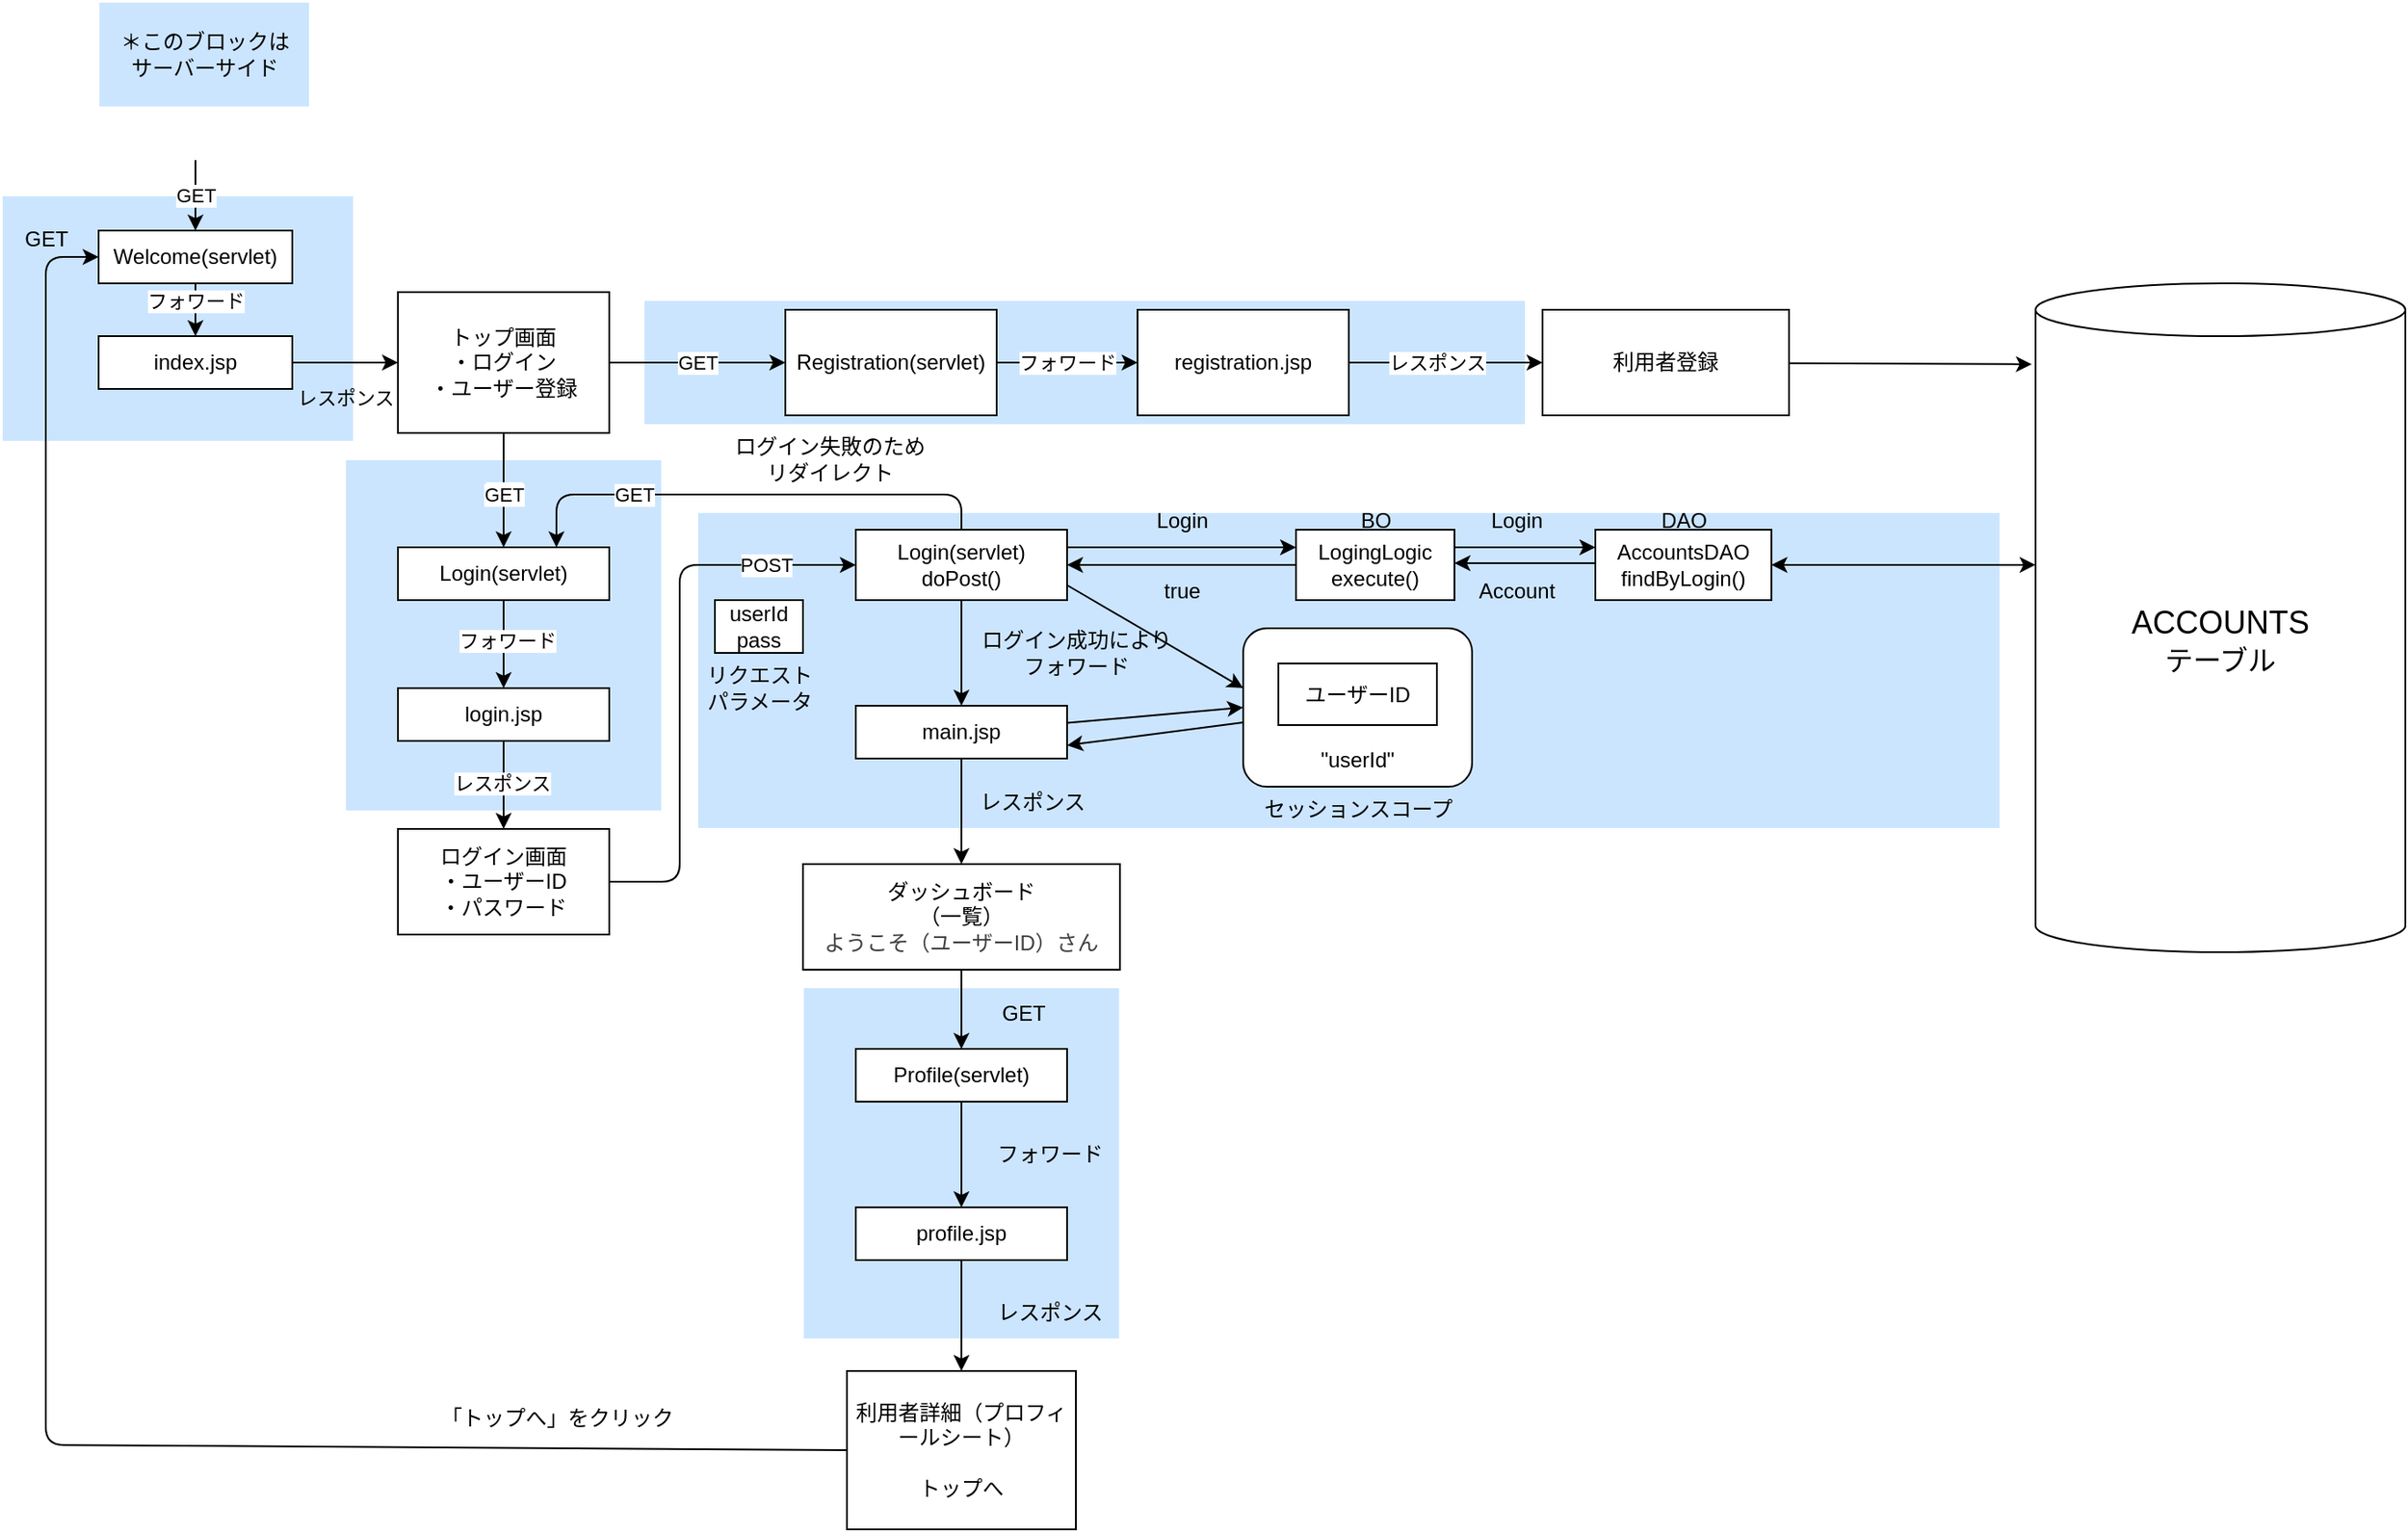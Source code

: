 <mxfile>
    <diagram id="0TfHyEb_RxeBv3fJQ6QV" name="ページ1">
        <mxGraphModel dx="748" dy="1830" grid="1" gridSize="10" guides="1" tooltips="1" connect="1" arrows="1" fold="1" page="1" pageScale="1" pageWidth="827" pageHeight="1169" math="0" shadow="0">
            <root>
                <mxCell id="0"/>
                <mxCell id="1" parent="0"/>
                <mxCell id="121" value="" style="rounded=0;whiteSpace=wrap;html=1;fillColor=#CCE5FF;strokeColor=none;" parent="1" vertex="1">
                    <mxGeometry x="380" y="70" width="500" height="70" as="geometry"/>
                </mxCell>
                <mxCell id="97" value="" style="rounded=0;whiteSpace=wrap;html=1;fillColor=#CCE5FF;strokeColor=#FFFFFF;" parent="1" vertex="1">
                    <mxGeometry x="470" y="460" width="180" height="200" as="geometry"/>
                </mxCell>
                <mxCell id="96" value="" style="rounded=0;whiteSpace=wrap;html=1;fillColor=#CCE5FF;strokeColor=#FFFFFF;" parent="1" vertex="1">
                    <mxGeometry x="410" y="190" width="740" height="180" as="geometry"/>
                </mxCell>
                <mxCell id="92" value="" style="rounded=0;whiteSpace=wrap;html=1;fillColor=#CCE5FF;strokeColor=#FFFFFF;" parent="1" vertex="1">
                    <mxGeometry x="210" y="160" width="180" height="200" as="geometry"/>
                </mxCell>
                <mxCell id="88" value="" style="rounded=0;whiteSpace=wrap;html=1;fillColor=#CCE5FF;strokeColor=#FFFFFF;" parent="1" vertex="1">
                    <mxGeometry x="15" y="10" width="200" height="140" as="geometry"/>
                </mxCell>
                <mxCell id="74" style="edgeStyle=none;html=1;entryX=0.5;entryY=0;entryDx=0;entryDy=0;" parent="1" source="3" target="75" edge="1">
                    <mxGeometry relative="1" as="geometry"/>
                </mxCell>
                <mxCell id="3" value="&lt;div&gt;&lt;span style=&quot;background-color: transparent;&quot;&gt;ダッシュボード&lt;/span&gt;&lt;/div&gt;&lt;div&gt;（一覧）&lt;/div&gt;&lt;div&gt;&lt;span style=&quot;color: rgb(63, 63, 63);&quot;&gt;ようこそ&lt;/span&gt;&lt;span style=&quot;color: rgb(63, 63, 63); background-color: transparent;&quot;&gt;（ユーザーID）さん&lt;/span&gt;&lt;/div&gt;" style="rounded=0;whiteSpace=wrap;html=1;" parent="1" vertex="1">
                    <mxGeometry x="470" y="390" width="180" height="60" as="geometry"/>
                </mxCell>
                <mxCell id="5" value="利用者登録" style="rounded=0;whiteSpace=wrap;html=1;" parent="1" vertex="1">
                    <mxGeometry x="890" y="75" width="140" height="60" as="geometry"/>
                </mxCell>
                <mxCell id="81" style="edgeStyle=none;html=1;entryX=0;entryY=0.5;entryDx=0;entryDy=0;exitX=0;exitY=0.5;exitDx=0;exitDy=0;" parent="1" source="7" target="29" edge="1">
                    <mxGeometry relative="1" as="geometry">
                        <mxPoint x="495" y="718" as="sourcePoint"/>
                        <Array as="points">
                            <mxPoint x="40" y="720"/>
                            <mxPoint x="40" y="45"/>
                        </Array>
                    </mxGeometry>
                </mxCell>
                <mxCell id="7" value="利用者詳細&lt;span style=&quot;background-color: transparent;&quot;&gt;（プロフィールシート）&lt;/span&gt;&lt;div&gt;&lt;span style=&quot;background-color: transparent;&quot;&gt;&lt;br&gt;&lt;/span&gt;&lt;/div&gt;&lt;div&gt;&lt;span style=&quot;background-color: transparent;&quot;&gt;トップへ&lt;/span&gt;&lt;/div&gt;" style="rounded=0;whiteSpace=wrap;html=1;" parent="1" vertex="1">
                    <mxGeometry x="495" y="678" width="130" height="90" as="geometry"/>
                </mxCell>
                <mxCell id="27" value="" style="endArrow=classic;html=1;entryX=0.5;entryY=0;entryDx=0;entryDy=0;" parent="1" target="29" edge="1">
                    <mxGeometry width="50" height="50" relative="1" as="geometry">
                        <mxPoint x="125" y="-10" as="sourcePoint"/>
                        <mxPoint x="120" y="30" as="targetPoint"/>
                    </mxGeometry>
                </mxCell>
                <mxCell id="28" value="GET" style="edgeLabel;html=1;align=center;verticalAlign=middle;resizable=0;points=[];" parent="27" vertex="1" connectable="0">
                    <mxGeometry x="-0.2" y="-1" relative="1" as="geometry">
                        <mxPoint x="1" y="4" as="offset"/>
                    </mxGeometry>
                </mxCell>
                <mxCell id="29" value="Welcome(servlet)" style="rounded=0;whiteSpace=wrap;html=1;" parent="1" vertex="1">
                    <mxGeometry x="70" y="30" width="110" height="30" as="geometry"/>
                </mxCell>
                <mxCell id="30" value="" style="endArrow=classic;html=1;exitX=0.5;exitY=1;exitDx=0;exitDy=0;" parent="1" source="29" target="31" edge="1">
                    <mxGeometry width="50" height="50" relative="1" as="geometry">
                        <mxPoint x="110" y="120" as="sourcePoint"/>
                        <mxPoint x="160" y="70" as="targetPoint"/>
                    </mxGeometry>
                </mxCell>
                <mxCell id="33" value="フォワード" style="edgeLabel;html=1;align=center;verticalAlign=middle;resizable=0;points=[];" parent="30" vertex="1" connectable="0">
                    <mxGeometry x="-0.2" y="2" relative="1" as="geometry">
                        <mxPoint x="-2" y="-2" as="offset"/>
                    </mxGeometry>
                </mxCell>
                <mxCell id="31" value="index.jsp" style="rounded=0;whiteSpace=wrap;html=1;" parent="1" vertex="1">
                    <mxGeometry x="70" y="90" width="110" height="30" as="geometry"/>
                </mxCell>
                <mxCell id="37" style="edgeStyle=none;html=1;entryX=0.5;entryY=0;entryDx=0;entryDy=0;" parent="1" source="34" target="36" edge="1">
                    <mxGeometry relative="1" as="geometry"/>
                </mxCell>
                <mxCell id="39" value="Text" style="edgeLabel;html=1;align=center;verticalAlign=middle;resizable=0;points=[];" parent="37" vertex="1" connectable="0">
                    <mxGeometry x="0.046" relative="1" as="geometry">
                        <mxPoint as="offset"/>
                    </mxGeometry>
                </mxCell>
                <mxCell id="41" value="GET" style="edgeLabel;html=1;align=center;verticalAlign=middle;resizable=0;points=[];" parent="37" vertex="1" connectable="0">
                    <mxGeometry x="0.077" y="2" relative="1" as="geometry">
                        <mxPoint x="-2" as="offset"/>
                    </mxGeometry>
                </mxCell>
                <mxCell id="104" value="" style="edgeStyle=none;html=1;" parent="1" source="34" target="98" edge="1">
                    <mxGeometry relative="1" as="geometry"/>
                </mxCell>
                <mxCell id="105" value="GET" style="edgeLabel;html=1;align=center;verticalAlign=middle;resizable=0;points=[];" parent="104" vertex="1" connectable="0">
                    <mxGeometry x="-0.04" y="3" relative="1" as="geometry">
                        <mxPoint x="2" y="3" as="offset"/>
                    </mxGeometry>
                </mxCell>
                <mxCell id="34" value="トップ画面&lt;div&gt;&lt;span style=&quot;background-color: transparent;&quot;&gt;・ログイン&lt;/span&gt;&lt;/div&gt;&lt;div&gt;&lt;span style=&quot;background-color: transparent;&quot;&gt;・ユーザー登録&lt;/span&gt;&lt;/div&gt;" style="rounded=0;whiteSpace=wrap;html=1;align=center;" parent="1" vertex="1">
                    <mxGeometry x="240" y="65" width="120" height="80" as="geometry"/>
                </mxCell>
                <mxCell id="35" style="edgeStyle=none;html=1;exitX=1;exitY=0.5;exitDx=0;exitDy=0;entryX=0;entryY=0.5;entryDx=0;entryDy=0;" parent="1" source="31" target="34" edge="1">
                    <mxGeometry relative="1" as="geometry"/>
                </mxCell>
                <mxCell id="43" style="edgeStyle=none;html=1;exitX=0.5;exitY=1;exitDx=0;exitDy=0;entryX=0.5;entryY=0;entryDx=0;entryDy=0;" parent="1" source="36" target="42" edge="1">
                    <mxGeometry relative="1" as="geometry"/>
                </mxCell>
                <mxCell id="44" value="フォワード" style="edgeLabel;html=1;align=center;verticalAlign=middle;resizable=0;points=[];" parent="43" vertex="1" connectable="0">
                    <mxGeometry x="-0.08" y="2" relative="1" as="geometry">
                        <mxPoint as="offset"/>
                    </mxGeometry>
                </mxCell>
                <mxCell id="36" value="Login(servlet)" style="rounded=0;whiteSpace=wrap;html=1;" parent="1" vertex="1">
                    <mxGeometry x="240" y="210" width="120" height="30" as="geometry"/>
                </mxCell>
                <mxCell id="46" value="" style="edgeStyle=none;html=1;" parent="1" source="42" target="45" edge="1">
                    <mxGeometry relative="1" as="geometry"/>
                </mxCell>
                <mxCell id="47" value="レスポンス" style="edgeLabel;html=1;align=center;verticalAlign=middle;resizable=0;points=[];" parent="46" vertex="1" connectable="0">
                    <mxGeometry x="-0.067" y="-1" relative="1" as="geometry">
                        <mxPoint as="offset"/>
                    </mxGeometry>
                </mxCell>
                <mxCell id="42" value="login.jsp" style="rounded=0;whiteSpace=wrap;html=1;" parent="1" vertex="1">
                    <mxGeometry x="240" y="290" width="120" height="30" as="geometry"/>
                </mxCell>
                <mxCell id="49" style="edgeStyle=none;html=1;exitX=1;exitY=0.5;exitDx=0;exitDy=0;entryX=0;entryY=0.5;entryDx=0;entryDy=0;" parent="1" source="45" target="48" edge="1">
                    <mxGeometry relative="1" as="geometry">
                        <Array as="points">
                            <mxPoint x="400" y="400"/>
                            <mxPoint x="400" y="220"/>
                        </Array>
                    </mxGeometry>
                </mxCell>
                <mxCell id="50" value="POST" style="edgeLabel;html=1;align=center;verticalAlign=middle;resizable=0;points=[];" parent="49" vertex="1" connectable="0">
                    <mxGeometry x="0.536" y="-1" relative="1" as="geometry">
                        <mxPoint x="23" y="-1" as="offset"/>
                    </mxGeometry>
                </mxCell>
                <mxCell id="45" value="ログイン画面&lt;div&gt;・ユーザーID&lt;/div&gt;&lt;div&gt;・パスワード&lt;/div&gt;" style="rounded=0;whiteSpace=wrap;html=1;" parent="1" vertex="1">
                    <mxGeometry x="240" y="370" width="120" height="60" as="geometry"/>
                </mxCell>
                <mxCell id="55" style="edgeStyle=none;html=1;exitX=0.5;exitY=0;exitDx=0;exitDy=0;" parent="1" source="48" edge="1">
                    <mxGeometry relative="1" as="geometry">
                        <mxPoint x="330" y="210" as="targetPoint"/>
                        <Array as="points">
                            <mxPoint x="560" y="180"/>
                            <mxPoint x="330" y="180"/>
                        </Array>
                    </mxGeometry>
                </mxCell>
                <mxCell id="58" value="GET" style="edgeLabel;html=1;align=center;verticalAlign=middle;resizable=0;points=[];" parent="55" vertex="1" connectable="0">
                    <mxGeometry x="0.476" relative="1" as="geometry">
                        <mxPoint as="offset"/>
                    </mxGeometry>
                </mxCell>
                <mxCell id="60" style="edgeStyle=none;html=1;exitX=0.5;exitY=1;exitDx=0;exitDy=0;" parent="1" source="48" target="59" edge="1">
                    <mxGeometry relative="1" as="geometry"/>
                </mxCell>
                <mxCell id="70" style="edgeStyle=none;html=1;exitX=1;exitY=0.5;exitDx=0;exitDy=0;entryX=0;entryY=0.25;entryDx=0;entryDy=0;" parent="1" edge="1">
                    <mxGeometry relative="1" as="geometry">
                        <mxPoint x="620" y="231.5" as="sourcePoint"/>
                        <mxPoint x="720" y="290" as="targetPoint"/>
                    </mxGeometry>
                </mxCell>
                <mxCell id="48" value="Login(servlet)&lt;div&gt;doPost()&lt;/div&gt;" style="rounded=0;whiteSpace=wrap;html=1;" parent="1" vertex="1">
                    <mxGeometry x="500" y="200" width="120" height="40" as="geometry"/>
                </mxCell>
                <mxCell id="51" value="userId&lt;div&gt;pass&lt;/div&gt;" style="rounded=0;whiteSpace=wrap;html=1;" parent="1" vertex="1">
                    <mxGeometry x="420" y="240" width="50" height="30" as="geometry"/>
                </mxCell>
                <mxCell id="54" value="リクエスト&lt;div&gt;パラメータ&lt;/div&gt;" style="text;html=1;align=center;verticalAlign=middle;resizable=0;points=[];autosize=1;strokeColor=none;fillColor=none;" parent="1" vertex="1">
                    <mxGeometry x="405" y="270" width="80" height="40" as="geometry"/>
                </mxCell>
                <mxCell id="56" value="ログイン失敗のため&lt;div&gt;リダイレクト&lt;/div&gt;" style="text;html=1;align=center;verticalAlign=middle;resizable=0;points=[];autosize=1;strokeColor=none;fillColor=none;" parent="1" vertex="1">
                    <mxGeometry x="420" y="140" width="130" height="40" as="geometry"/>
                </mxCell>
                <mxCell id="62" style="edgeStyle=none;html=1;exitX=0.5;exitY=1;exitDx=0;exitDy=0;entryX=0.5;entryY=0;entryDx=0;entryDy=0;" parent="1" source="59" target="3" edge="1">
                    <mxGeometry relative="1" as="geometry"/>
                </mxCell>
                <mxCell id="110" style="edgeStyle=none;html=1;entryX=0;entryY=0.5;entryDx=0;entryDy=0;" parent="1" source="59" target="65" edge="1">
                    <mxGeometry relative="1" as="geometry"/>
                </mxCell>
                <mxCell id="59" value="main.jsp" style="rounded=0;whiteSpace=wrap;html=1;" parent="1" vertex="1">
                    <mxGeometry x="500" y="300" width="120" height="30" as="geometry"/>
                </mxCell>
                <mxCell id="61" value="ログイン成功により&lt;div&gt;フォワード&lt;/div&gt;" style="text;html=1;align=center;verticalAlign=middle;resizable=0;points=[];autosize=1;strokeColor=none;fillColor=none;" parent="1" vertex="1">
                    <mxGeometry x="560" y="250" width="130" height="40" as="geometry"/>
                </mxCell>
                <mxCell id="63" value="レスポンス" style="text;html=1;align=center;verticalAlign=middle;resizable=0;points=[];autosize=1;strokeColor=none;fillColor=none;" parent="1" vertex="1">
                    <mxGeometry x="560" y="340" width="80" height="30" as="geometry"/>
                </mxCell>
                <mxCell id="69" value="" style="group" parent="1" vertex="1" connectable="0">
                    <mxGeometry x="720" y="256" width="130" height="118" as="geometry"/>
                </mxCell>
                <mxCell id="65" value="" style="rounded=1;whiteSpace=wrap;html=1;" parent="69" vertex="1">
                    <mxGeometry width="130" height="90" as="geometry"/>
                </mxCell>
                <mxCell id="66" value="ユーザーID" style="rounded=0;whiteSpace=wrap;html=1;movable=1;resizable=1;rotatable=1;deletable=1;editable=1;locked=0;connectable=1;" parent="69" vertex="1">
                    <mxGeometry x="20" y="20" width="90" height="35" as="geometry"/>
                </mxCell>
                <mxCell id="67" value="&quot;userId&quot;" style="text;html=1;align=center;verticalAlign=middle;whiteSpace=wrap;rounded=0;movable=0;resizable=0;rotatable=0;deletable=0;editable=0;locked=1;connectable=0;" parent="69" vertex="1">
                    <mxGeometry x="35" y="60" width="60" height="30" as="geometry"/>
                </mxCell>
                <mxCell id="68" value="セッションスコープ" style="text;html=1;align=center;verticalAlign=middle;resizable=0;points=[];autosize=1;strokeColor=none;fillColor=none;" parent="69" vertex="1">
                    <mxGeometry y="88" width="130" height="30" as="geometry"/>
                </mxCell>
                <mxCell id="80" style="edgeStyle=none;html=1;exitX=0.5;exitY=1;exitDx=0;exitDy=0;entryX=0.5;entryY=0;entryDx=0;entryDy=0;" parent="1" source="73" target="7" edge="1">
                    <mxGeometry relative="1" as="geometry"/>
                </mxCell>
                <mxCell id="73" value="profile.jsp" style="rounded=0;whiteSpace=wrap;html=1;" parent="1" vertex="1">
                    <mxGeometry x="500" y="585" width="120" height="30" as="geometry"/>
                </mxCell>
                <mxCell id="79" style="edgeStyle=none;html=1;exitX=0.5;exitY=1;exitDx=0;exitDy=0;entryX=0.5;entryY=0;entryDx=0;entryDy=0;" parent="1" source="75" target="73" edge="1">
                    <mxGeometry relative="1" as="geometry"/>
                </mxCell>
                <mxCell id="75" value="Profile(servlet)" style="rounded=0;whiteSpace=wrap;html=1;" parent="1" vertex="1">
                    <mxGeometry x="500" y="495" width="120" height="30" as="geometry"/>
                </mxCell>
                <mxCell id="76" value="フォワード" style="text;html=1;align=center;verticalAlign=middle;resizable=0;points=[];autosize=1;strokeColor=none;fillColor=none;" parent="1" vertex="1">
                    <mxGeometry x="570" y="540" width="80" height="30" as="geometry"/>
                </mxCell>
                <mxCell id="77" value="レスポンス" style="text;html=1;align=center;verticalAlign=middle;resizable=0;points=[];autosize=1;strokeColor=none;fillColor=none;" parent="1" vertex="1">
                    <mxGeometry x="570" y="630" width="80" height="30" as="geometry"/>
                </mxCell>
                <mxCell id="82" value="GET" style="text;html=1;align=center;verticalAlign=middle;resizable=0;points=[];autosize=1;strokeColor=none;fillColor=none;" parent="1" vertex="1">
                    <mxGeometry x="15" y="20" width="50" height="30" as="geometry"/>
                </mxCell>
                <mxCell id="83" value="「トップへ」をクリック" style="text;html=1;align=center;verticalAlign=middle;resizable=0;points=[];autosize=1;strokeColor=none;fillColor=none;" parent="1" vertex="1">
                    <mxGeometry x="250" y="690" width="160" height="30" as="geometry"/>
                </mxCell>
                <mxCell id="85" value="GET" style="text;html=1;align=center;verticalAlign=middle;resizable=0;points=[];autosize=1;strokeColor=none;fillColor=none;" parent="1" vertex="1">
                    <mxGeometry x="570" y="460" width="50" height="30" as="geometry"/>
                </mxCell>
                <mxCell id="86" value="&lt;font style=&quot;font-size: 11px;&quot;&gt;レスポンス&lt;/font&gt;" style="text;html=1;align=center;verticalAlign=middle;resizable=0;points=[];autosize=1;strokeColor=none;fillColor=none;" parent="1" vertex="1">
                    <mxGeometry x="170" y="110" width="80" height="30" as="geometry"/>
                </mxCell>
                <mxCell id="91" value="" style="group" parent="1" vertex="1" connectable="0">
                    <mxGeometry x="70" y="-100" width="120" height="60" as="geometry"/>
                </mxCell>
                <mxCell id="90" value="" style="rounded=0;whiteSpace=wrap;html=1;fillColor=#CCE5FF;strokeColor=#FFFFFF;" parent="91" vertex="1">
                    <mxGeometry width="120" height="60" as="geometry"/>
                </mxCell>
                <mxCell id="89" value="&lt;div&gt;&lt;span style=&quot;background-color: transparent;&quot;&gt;＊このブロックは&lt;/span&gt;&lt;/div&gt;&lt;div&gt;&lt;span style=&quot;background-color: transparent;&quot;&gt;サーバーサイド&lt;/span&gt;&lt;/div&gt;" style="text;html=1;align=center;verticalAlign=middle;resizable=0;points=[];autosize=1;strokeColor=none;fillColor=none;" parent="91" vertex="1">
                    <mxGeometry y="10" width="120" height="40" as="geometry"/>
                </mxCell>
                <mxCell id="101" style="edgeStyle=none;html=1;entryX=0;entryY=0.5;entryDx=0;entryDy=0;" parent="1" source="98" target="99" edge="1">
                    <mxGeometry relative="1" as="geometry"/>
                </mxCell>
                <mxCell id="106" value="フォワード" style="edgeLabel;html=1;align=center;verticalAlign=middle;resizable=0;points=[];" parent="101" vertex="1" connectable="0">
                    <mxGeometry x="0.15" y="-1" relative="1" as="geometry">
                        <mxPoint x="-6" y="-1" as="offset"/>
                    </mxGeometry>
                </mxCell>
                <mxCell id="98" value="Registration(servlet)" style="rounded=0;whiteSpace=wrap;html=1;" parent="1" vertex="1">
                    <mxGeometry x="460" y="75" width="120" height="60" as="geometry"/>
                </mxCell>
                <mxCell id="102" value="" style="edgeStyle=none;html=1;" parent="1" source="99" target="5" edge="1">
                    <mxGeometry relative="1" as="geometry"/>
                </mxCell>
                <mxCell id="107" value="レスポンス" style="edgeLabel;html=1;align=center;verticalAlign=middle;resizable=0;points=[];" parent="102" vertex="1" connectable="0">
                    <mxGeometry x="0.164" relative="1" as="geometry">
                        <mxPoint x="-14" as="offset"/>
                    </mxGeometry>
                </mxCell>
                <mxCell id="99" value="registration.jsp" style="rounded=0;whiteSpace=wrap;html=1;" parent="1" vertex="1">
                    <mxGeometry x="660" y="75" width="120" height="60" as="geometry"/>
                </mxCell>
                <mxCell id="108" value="&lt;font style=&quot;font-size: 18px;&quot;&gt;ACCOUNTS&lt;/font&gt;&lt;div&gt;&lt;font size=&quot;3&quot;&gt;テーブル&lt;/font&gt;&lt;/div&gt;" style="shape=cylinder3;whiteSpace=wrap;html=1;boundedLbl=1;backgroundOutline=1;size=15;" parent="1" vertex="1">
                    <mxGeometry x="1170" y="60" width="210" height="380" as="geometry"/>
                </mxCell>
                <mxCell id="111" style="edgeStyle=none;html=1;entryX=1;entryY=0.75;entryDx=0;entryDy=0;" parent="1" source="65" target="59" edge="1">
                    <mxGeometry relative="1" as="geometry"/>
                </mxCell>
                <mxCell id="116" value="" style="edgeStyle=none;html=1;" parent="1" edge="1">
                    <mxGeometry relative="1" as="geometry">
                        <mxPoint x="840" y="210" as="sourcePoint"/>
                        <mxPoint x="920" y="210" as="targetPoint"/>
                    </mxGeometry>
                </mxCell>
                <mxCell id="125" style="edgeStyle=none;html=1;exitX=0;exitY=0.5;exitDx=0;exitDy=0;entryX=1;entryY=0.5;entryDx=0;entryDy=0;" parent="1" source="112" target="48" edge="1">
                    <mxGeometry relative="1" as="geometry"/>
                </mxCell>
                <mxCell id="112" value="LogingLogic&lt;div&gt;execute()&lt;/div&gt;" style="rounded=0;whiteSpace=wrap;html=1;" parent="1" vertex="1">
                    <mxGeometry x="750" y="200" width="90" height="40" as="geometry"/>
                </mxCell>
                <mxCell id="113" value="" style="endArrow=classic;html=1;entryX=0;entryY=0.5;entryDx=0;entryDy=0;exitX=1;exitY=0.25;exitDx=0;exitDy=0;" parent="1" source="48" edge="1">
                    <mxGeometry width="50" height="50" relative="1" as="geometry">
                        <mxPoint x="590" y="230" as="sourcePoint"/>
                        <mxPoint x="750" y="210" as="targetPoint"/>
                    </mxGeometry>
                </mxCell>
                <mxCell id="114" value="BO" style="text;html=1;align=center;verticalAlign=middle;resizable=0;points=[];autosize=1;strokeColor=none;fillColor=none;" parent="1" vertex="1">
                    <mxGeometry x="775" y="180" width="40" height="30" as="geometry"/>
                </mxCell>
                <mxCell id="122" style="edgeStyle=none;html=1;exitX=0;exitY=0.75;exitDx=0;exitDy=0;entryX=1;entryY=0.75;entryDx=0;entryDy=0;" parent="1" edge="1">
                    <mxGeometry relative="1" as="geometry">
                        <mxPoint x="920" y="219" as="sourcePoint"/>
                        <mxPoint x="840" y="219" as="targetPoint"/>
                    </mxGeometry>
                </mxCell>
                <mxCell id="115" value="AccountsDAO&lt;div&gt;findByLogin()&lt;/div&gt;" style="rounded=0;whiteSpace=wrap;html=1;" parent="1" vertex="1">
                    <mxGeometry x="920" y="200" width="100" height="40" as="geometry"/>
                </mxCell>
                <mxCell id="117" value="DAO" style="text;html=1;align=center;verticalAlign=middle;resizable=0;points=[];autosize=1;strokeColor=none;fillColor=none;" parent="1" vertex="1">
                    <mxGeometry x="945" y="180" width="50" height="30" as="geometry"/>
                </mxCell>
                <mxCell id="119" value="" style="endArrow=classic;startArrow=classic;html=1;entryX=0;entryY=0.421;entryDx=0;entryDy=0;entryPerimeter=0;" parent="1" target="108" edge="1">
                    <mxGeometry width="50" height="50" relative="1" as="geometry">
                        <mxPoint x="1020" y="220" as="sourcePoint"/>
                        <mxPoint x="1070" y="170" as="targetPoint"/>
                    </mxGeometry>
                </mxCell>
                <mxCell id="120" style="edgeStyle=none;html=1;entryX=-0.01;entryY=0.121;entryDx=0;entryDy=0;entryPerimeter=0;" parent="1" source="5" target="108" edge="1">
                    <mxGeometry relative="1" as="geometry"/>
                </mxCell>
                <mxCell id="123" value="Login" style="text;html=1;align=center;verticalAlign=middle;resizable=0;points=[];autosize=1;strokeColor=none;fillColor=none;" parent="1" vertex="1">
                    <mxGeometry x="660" y="180" width="50" height="30" as="geometry"/>
                </mxCell>
                <mxCell id="124" value="Login" style="text;html=1;align=center;verticalAlign=middle;resizable=0;points=[];autosize=1;strokeColor=none;fillColor=none;" parent="1" vertex="1">
                    <mxGeometry x="850" y="180" width="50" height="30" as="geometry"/>
                </mxCell>
                <mxCell id="126" value="true" style="text;html=1;align=center;verticalAlign=middle;resizable=0;points=[];autosize=1;strokeColor=none;fillColor=none;" parent="1" vertex="1">
                    <mxGeometry x="665" y="220" width="40" height="30" as="geometry"/>
                </mxCell>
                <mxCell id="127" value="Account" style="text;html=1;align=center;verticalAlign=middle;resizable=0;points=[];autosize=1;strokeColor=none;fillColor=none;" parent="1" vertex="1">
                    <mxGeometry x="840" y="220" width="70" height="30" as="geometry"/>
                </mxCell>
            </root>
        </mxGraphModel>
    </diagram>
</mxfile>
